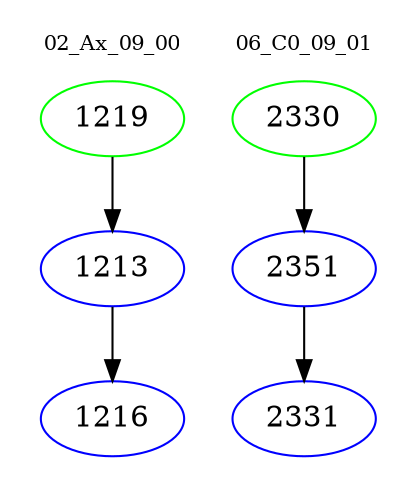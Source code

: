 digraph{
subgraph cluster_0 {
color = white
label = "02_Ax_09_00";
fontsize=10;
T0_1219 [label="1219", color="green"]
T0_1219 -> T0_1213 [color="black"]
T0_1213 [label="1213", color="blue"]
T0_1213 -> T0_1216 [color="black"]
T0_1216 [label="1216", color="blue"]
}
subgraph cluster_1 {
color = white
label = "06_C0_09_01";
fontsize=10;
T1_2330 [label="2330", color="green"]
T1_2330 -> T1_2351 [color="black"]
T1_2351 [label="2351", color="blue"]
T1_2351 -> T1_2331 [color="black"]
T1_2331 [label="2331", color="blue"]
}
}
